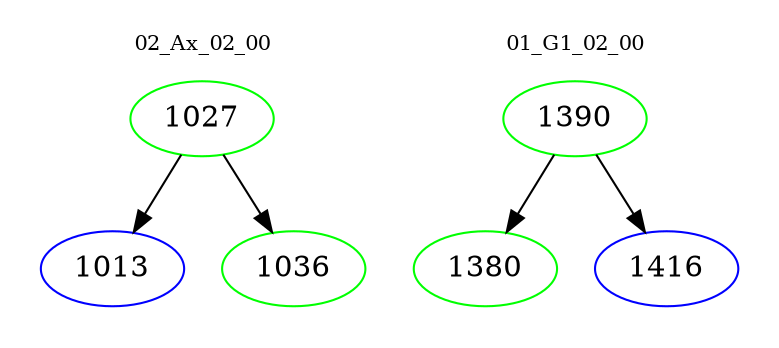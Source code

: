 digraph{
subgraph cluster_0 {
color = white
label = "02_Ax_02_00";
fontsize=10;
T0_1027 [label="1027", color="green"]
T0_1027 -> T0_1013 [color="black"]
T0_1013 [label="1013", color="blue"]
T0_1027 -> T0_1036 [color="black"]
T0_1036 [label="1036", color="green"]
}
subgraph cluster_1 {
color = white
label = "01_G1_02_00";
fontsize=10;
T1_1390 [label="1390", color="green"]
T1_1390 -> T1_1380 [color="black"]
T1_1380 [label="1380", color="green"]
T1_1390 -> T1_1416 [color="black"]
T1_1416 [label="1416", color="blue"]
}
}
